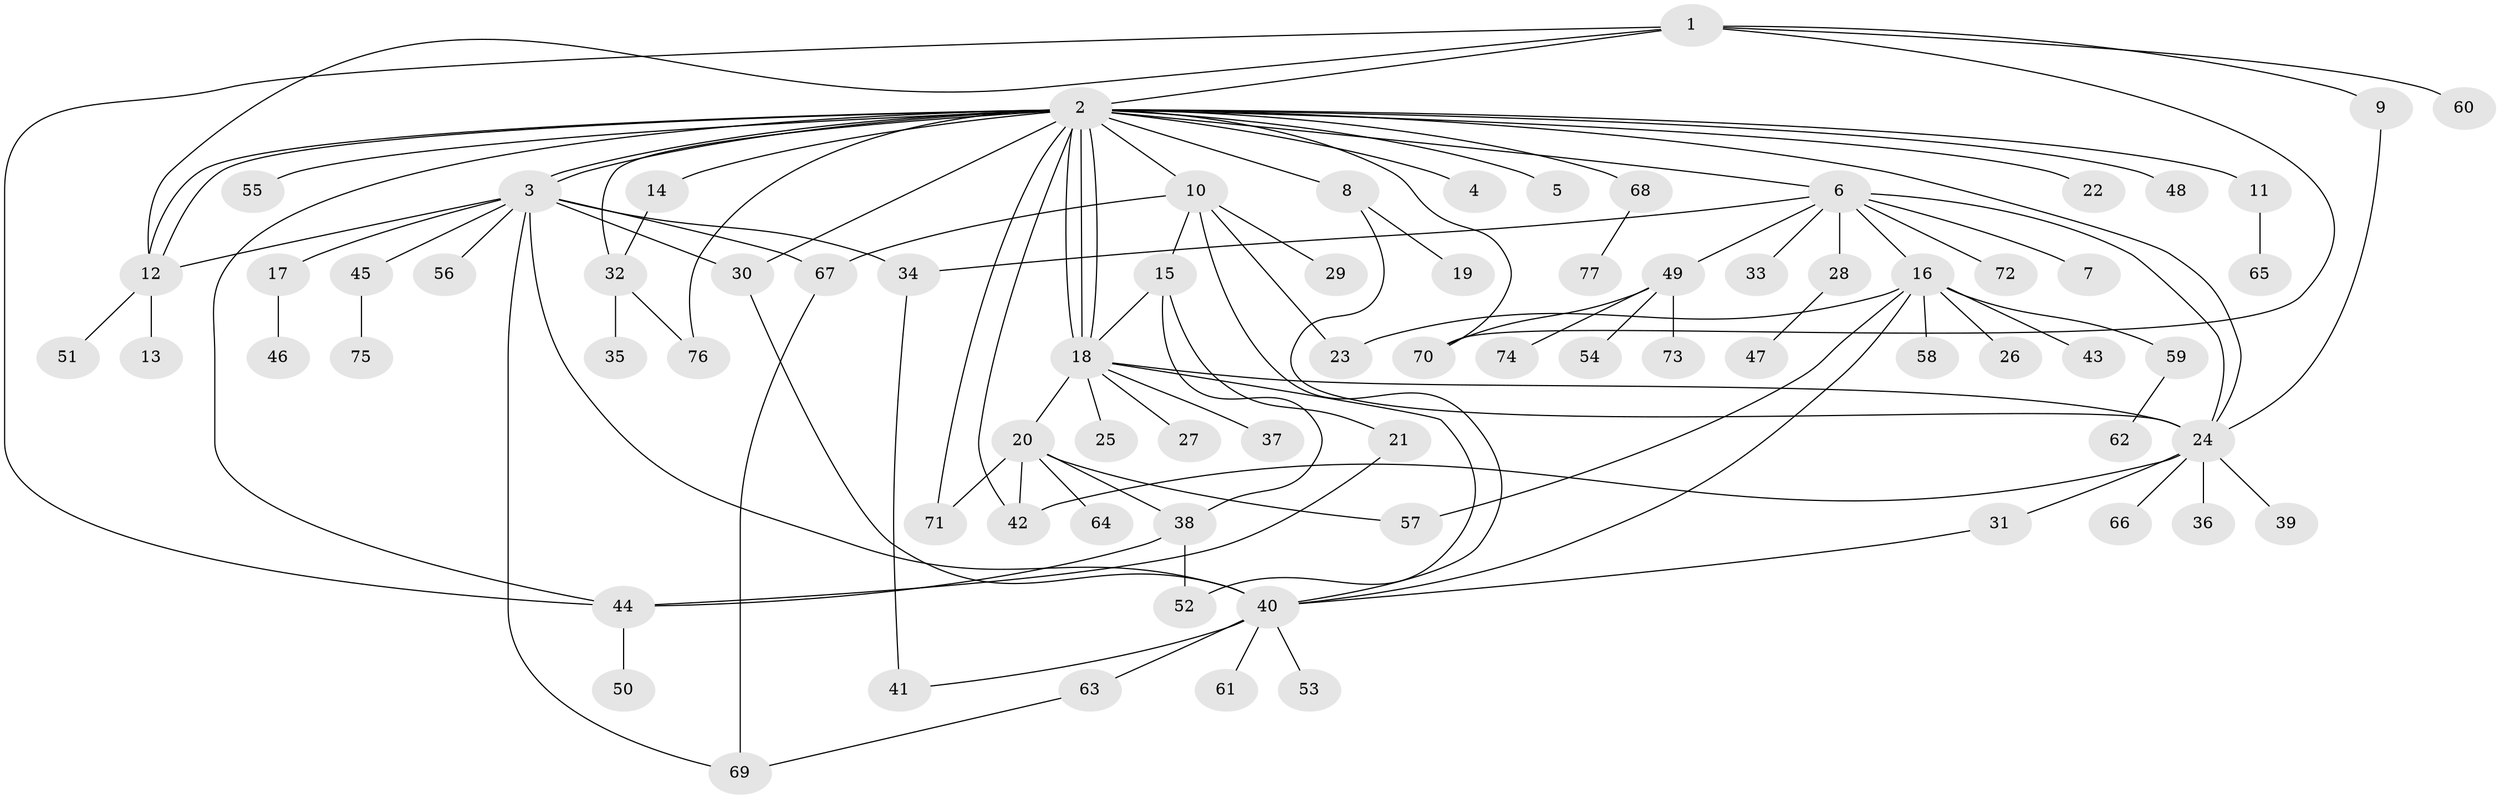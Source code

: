 // coarse degree distribution, {6: 0.05172413793103448, 23: 0.017241379310344827, 12: 0.034482758620689655, 1: 0.5689655172413793, 8: 0.034482758620689655, 3: 0.1206896551724138, 2: 0.10344827586206896, 4: 0.034482758620689655, 7: 0.017241379310344827, 10: 0.017241379310344827}
// Generated by graph-tools (version 1.1) at 2025/23/03/03/25 07:23:49]
// undirected, 77 vertices, 111 edges
graph export_dot {
graph [start="1"]
  node [color=gray90,style=filled];
  1;
  2;
  3;
  4;
  5;
  6;
  7;
  8;
  9;
  10;
  11;
  12;
  13;
  14;
  15;
  16;
  17;
  18;
  19;
  20;
  21;
  22;
  23;
  24;
  25;
  26;
  27;
  28;
  29;
  30;
  31;
  32;
  33;
  34;
  35;
  36;
  37;
  38;
  39;
  40;
  41;
  42;
  43;
  44;
  45;
  46;
  47;
  48;
  49;
  50;
  51;
  52;
  53;
  54;
  55;
  56;
  57;
  58;
  59;
  60;
  61;
  62;
  63;
  64;
  65;
  66;
  67;
  68;
  69;
  70;
  71;
  72;
  73;
  74;
  75;
  76;
  77;
  1 -- 2;
  1 -- 9;
  1 -- 12;
  1 -- 44;
  1 -- 60;
  1 -- 70;
  2 -- 3;
  2 -- 3;
  2 -- 4;
  2 -- 5;
  2 -- 6;
  2 -- 8;
  2 -- 10;
  2 -- 11;
  2 -- 12;
  2 -- 12;
  2 -- 14;
  2 -- 18;
  2 -- 18;
  2 -- 18;
  2 -- 22;
  2 -- 24;
  2 -- 30;
  2 -- 32;
  2 -- 42;
  2 -- 44;
  2 -- 48;
  2 -- 55;
  2 -- 68;
  2 -- 70;
  2 -- 71;
  2 -- 76;
  3 -- 12;
  3 -- 17;
  3 -- 30;
  3 -- 34;
  3 -- 40;
  3 -- 45;
  3 -- 56;
  3 -- 67;
  3 -- 69;
  6 -- 7;
  6 -- 16;
  6 -- 24;
  6 -- 28;
  6 -- 33;
  6 -- 34;
  6 -- 49;
  6 -- 72;
  8 -- 19;
  8 -- 24;
  9 -- 24;
  10 -- 15;
  10 -- 23;
  10 -- 29;
  10 -- 40;
  10 -- 67;
  11 -- 65;
  12 -- 13;
  12 -- 51;
  14 -- 32;
  15 -- 18;
  15 -- 21;
  15 -- 38;
  16 -- 23;
  16 -- 26;
  16 -- 40;
  16 -- 43;
  16 -- 57;
  16 -- 58;
  16 -- 59;
  17 -- 46;
  18 -- 20;
  18 -- 24;
  18 -- 25;
  18 -- 27;
  18 -- 37;
  18 -- 52;
  20 -- 38;
  20 -- 42;
  20 -- 57;
  20 -- 64;
  20 -- 71;
  21 -- 44;
  24 -- 31;
  24 -- 36;
  24 -- 39;
  24 -- 42;
  24 -- 66;
  28 -- 47;
  30 -- 40;
  31 -- 40;
  32 -- 35;
  32 -- 76;
  34 -- 41;
  38 -- 44;
  38 -- 52;
  40 -- 41;
  40 -- 53;
  40 -- 61;
  40 -- 63;
  44 -- 50;
  45 -- 75;
  49 -- 54;
  49 -- 70;
  49 -- 73;
  49 -- 74;
  59 -- 62;
  63 -- 69;
  67 -- 69;
  68 -- 77;
}
